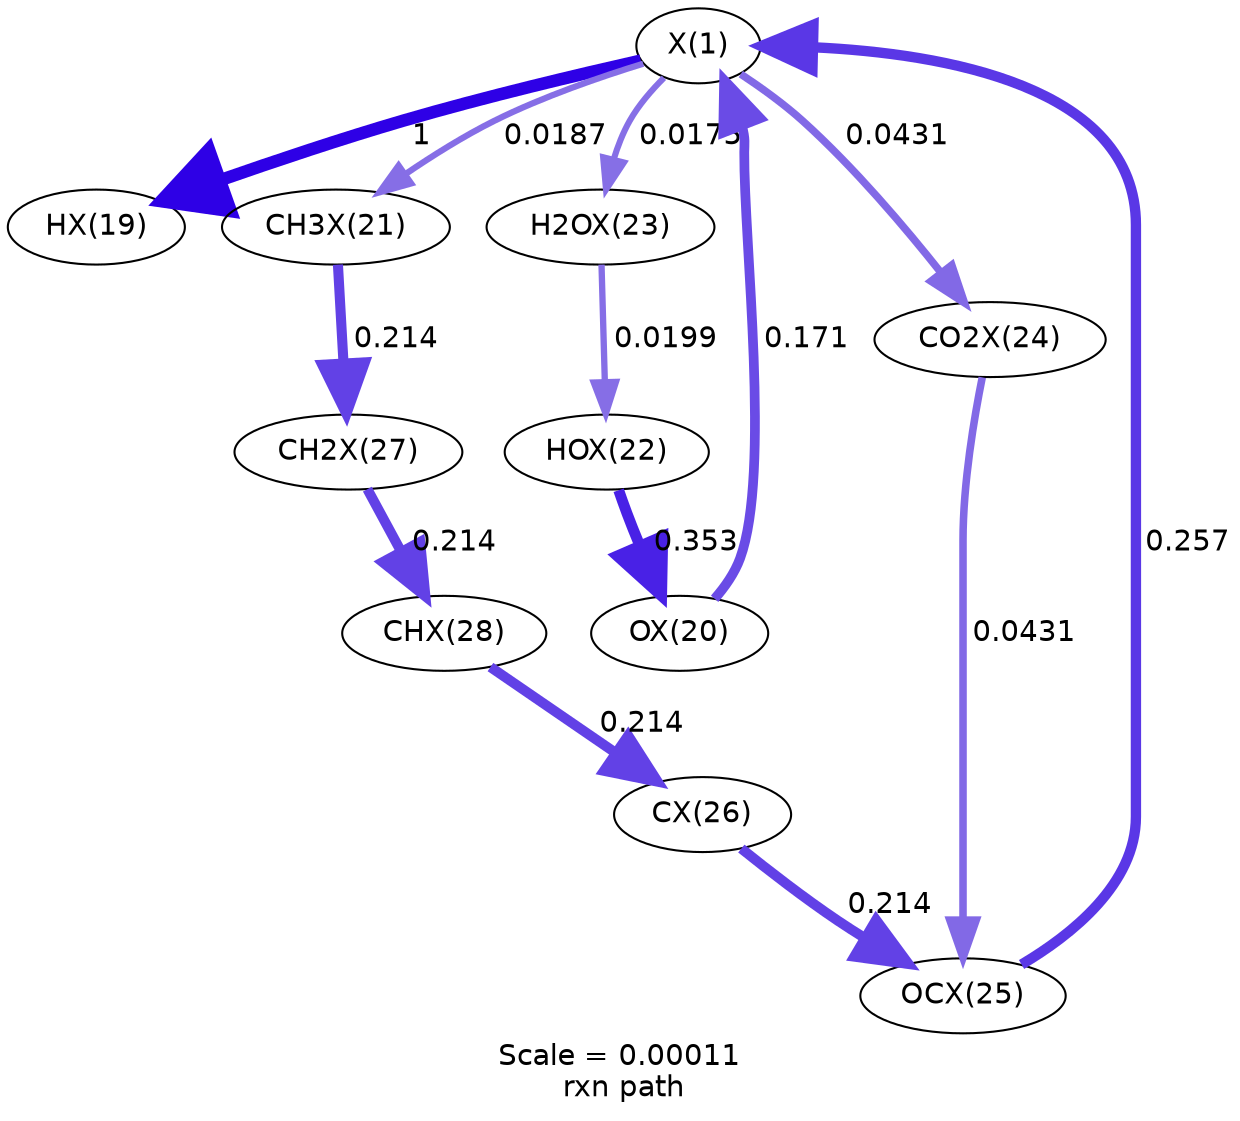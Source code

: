 digraph reaction_paths {
center=1;
s27 -> s28[fontname="Helvetica", penwidth=6, arrowsize=3, color="0.7, 1.5, 0.9"
, label=" 1"];
s29 -> s27[fontname="Helvetica", penwidth=4.67, arrowsize=2.33, color="0.7, 0.671, 0.9"
, label=" 0.171"];
s27 -> s30[fontname="Helvetica", penwidth=2.99, arrowsize=1.5, color="0.7, 0.519, 0.9"
, label=" 0.0187"];
s34 -> s27[fontname="Helvetica", penwidth=4.97, arrowsize=2.49, color="0.7, 0.757, 0.9"
, label=" 0.257"];
s27 -> s32[fontname="Helvetica", penwidth=2.95, arrowsize=1.47, color="0.7, 0.518, 0.9"
, label=" 0.0175"];
s27 -> s33[fontname="Helvetica", penwidth=3.63, arrowsize=1.81, color="0.7, 0.543, 0.9"
, label=" 0.0431"];
s31 -> s29[fontname="Helvetica", penwidth=5.21, arrowsize=2.61, color="0.7, 0.853, 0.9"
, label=" 0.353"];
s32 -> s31[fontname="Helvetica", penwidth=3.04, arrowsize=1.52, color="0.7, 0.52, 0.9"
, label=" 0.0199"];
s30 -> s36[fontname="Helvetica", penwidth=4.84, arrowsize=2.42, color="0.7, 0.714, 0.9"
, label=" 0.214"];
s36 -> s37[fontname="Helvetica", penwidth=4.84, arrowsize=2.42, color="0.7, 0.714, 0.9"
, label=" 0.214"];
s37 -> s35[fontname="Helvetica", penwidth=4.84, arrowsize=2.42, color="0.7, 0.714, 0.9"
, label=" 0.214"];
s35 -> s34[fontname="Helvetica", penwidth=4.84, arrowsize=2.42, color="0.7, 0.714, 0.9"
, label=" 0.214"];
s33 -> s34[fontname="Helvetica", penwidth=3.63, arrowsize=1.81, color="0.7, 0.543, 0.9"
, label=" 0.0431"];
s27 [ fontname="Helvetica", label="X(1)"];
s28 [ fontname="Helvetica", label="HX(19)"];
s29 [ fontname="Helvetica", label="OX(20)"];
s30 [ fontname="Helvetica", label="CH3X(21)"];
s31 [ fontname="Helvetica", label="HOX(22)"];
s32 [ fontname="Helvetica", label="H2OX(23)"];
s33 [ fontname="Helvetica", label="CO2X(24)"];
s34 [ fontname="Helvetica", label="OCX(25)"];
s35 [ fontname="Helvetica", label="CX(26)"];
s36 [ fontname="Helvetica", label="CH2X(27)"];
s37 [ fontname="Helvetica", label="CHX(28)"];
 label = "Scale = 0.00011\l rxn path";
 fontname = "Helvetica";
}

